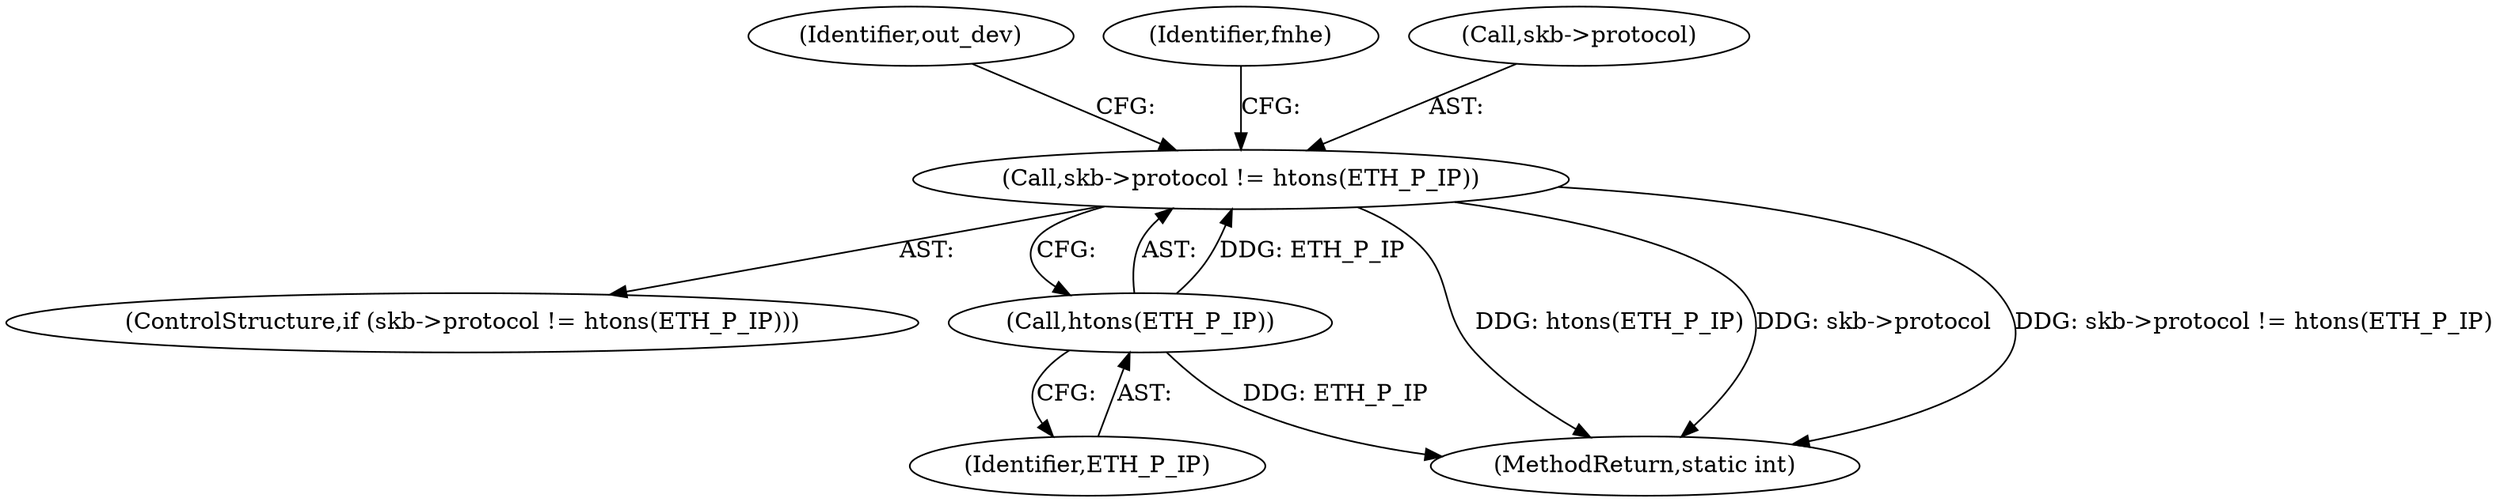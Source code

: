 digraph "0_linux_df4d92549f23e1c037e83323aff58a21b3de7fe0_0@pointer" {
"1000204" [label="(Call,skb->protocol != htons(ETH_P_IP))"];
"1000208" [label="(Call,htons(ETH_P_IP))"];
"1000204" [label="(Call,skb->protocol != htons(ETH_P_IP))"];
"1000203" [label="(ControlStructure,if (skb->protocol != htons(ETH_P_IP)))"];
"1000383" [label="(MethodReturn,static int)"];
"1000214" [label="(Identifier,out_dev)"];
"1000208" [label="(Call,htons(ETH_P_IP))"];
"1000227" [label="(Identifier,fnhe)"];
"1000205" [label="(Call,skb->protocol)"];
"1000209" [label="(Identifier,ETH_P_IP)"];
"1000204" -> "1000203"  [label="AST: "];
"1000204" -> "1000208"  [label="CFG: "];
"1000205" -> "1000204"  [label="AST: "];
"1000208" -> "1000204"  [label="AST: "];
"1000214" -> "1000204"  [label="CFG: "];
"1000227" -> "1000204"  [label="CFG: "];
"1000204" -> "1000383"  [label="DDG: htons(ETH_P_IP)"];
"1000204" -> "1000383"  [label="DDG: skb->protocol"];
"1000204" -> "1000383"  [label="DDG: skb->protocol != htons(ETH_P_IP)"];
"1000208" -> "1000204"  [label="DDG: ETH_P_IP"];
"1000208" -> "1000209"  [label="CFG: "];
"1000209" -> "1000208"  [label="AST: "];
"1000208" -> "1000383"  [label="DDG: ETH_P_IP"];
}
